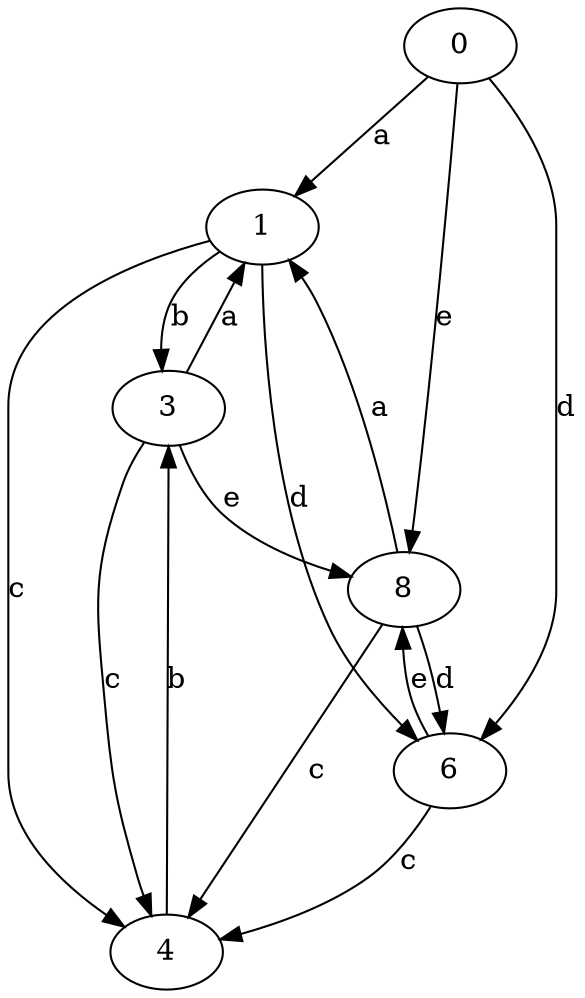 strict digraph  {
0;
1;
3;
4;
6;
8;
0 -> 1  [label=a];
0 -> 6  [label=d];
0 -> 8  [label=e];
1 -> 3  [label=b];
1 -> 4  [label=c];
1 -> 6  [label=d];
3 -> 1  [label=a];
3 -> 4  [label=c];
3 -> 8  [label=e];
4 -> 3  [label=b];
6 -> 4  [label=c];
6 -> 8  [label=e];
8 -> 1  [label=a];
8 -> 4  [label=c];
8 -> 6  [label=d];
}
